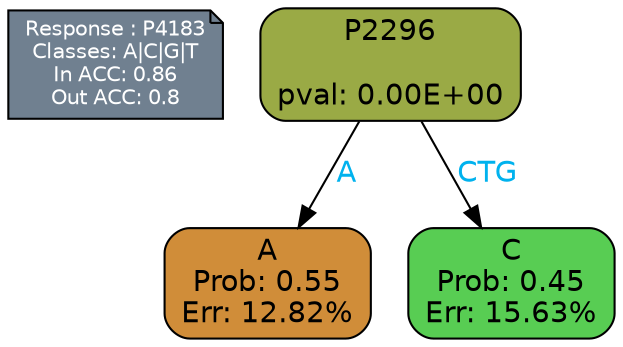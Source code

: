 digraph Tree {
node [shape=box, style="filled, rounded", color="black", fontname=helvetica] ;
graph [ranksep=equally, splines=polylines, bgcolor=transparent, dpi=600] ;
edge [fontname=helvetica] ;
LEGEND [label="Response : P4183
Classes: A|C|G|T
In ACC: 0.86
Out ACC: 0.8
",shape=note,align=left,style=filled,fillcolor="slategray",fontcolor="white",fontsize=10];1 [label="P2296

pval: 0.00E+00", fillcolor="#9aaa45"] ;
2 [label="A
Prob: 0.55
Err: 12.82%", fillcolor="#d08d39"] ;
3 [label="C
Prob: 0.45
Err: 15.63%", fillcolor="#58cd53"] ;
1 -> 2 [label="A",fontcolor=deepskyblue2] ;
1 -> 3 [label="CTG",fontcolor=deepskyblue2] ;
{rank = same; 2;3;}{rank = same; LEGEND;1;}}